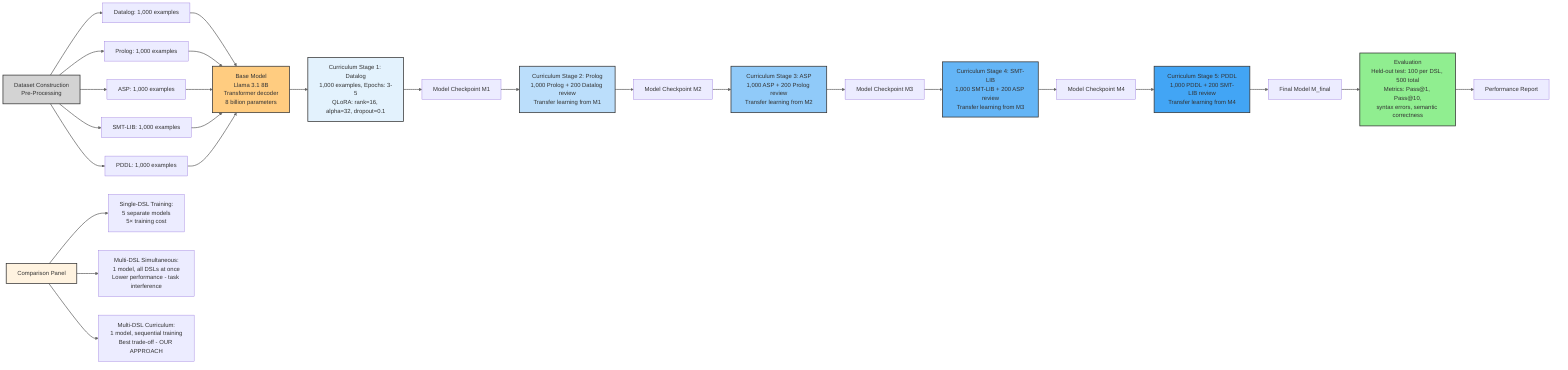 flowchart LR
    A[Dataset Construction<br/>Pre-Processing] --> A1[Datalog: 1,000 examples]
    A --> A2[Prolog: 1,000 examples]
    A --> A3[ASP: 1,000 examples]
    A --> A4[SMT-LIB: 1,000 examples]
    A --> A5[PDDL: 1,000 examples]

    A1 --> B[Base Model<br/>Llama 3.1 8B<br/>Transformer decoder<br/>8 billion parameters]
    A2 --> B
    A3 --> B
    A4 --> B
    A5 --> B

    B --> C1[Curriculum Stage 1: Datalog<br/>1,000 examples, Epochs: 3-5<br/>QLoRA: rank=16, alpha=32, dropout=0.1]
    C1 --> C2[Model Checkpoint M1]

    C2 --> D1[Curriculum Stage 2: Prolog<br/>1,000 Prolog + 200 Datalog review<br/>Transfer learning from M1]
    D1 --> D2[Model Checkpoint M2]

    D2 --> E1[Curriculum Stage 3: ASP<br/>1,000 ASP + 200 Prolog review<br/>Transfer learning from M2]
    E1 --> E2[Model Checkpoint M3]

    E2 --> F1[Curriculum Stage 4: SMT-LIB<br/>1,000 SMT-LIB + 200 ASP review<br/>Transfer learning from M3]
    F1 --> F2[Model Checkpoint M4]

    F2 --> G1[Curriculum Stage 5: PDDL<br/>1,000 PDDL + 200 SMT-LIB review<br/>Transfer learning from M4]
    G1 --> G2[Final Model M_final]

    G2 --> H[Evaluation<br/>Held-out test: 100 per DSL, 500 total<br/>Metrics: Pass@1, Pass@10,<br/>syntax errors, semantic correctness]

    H --> I[Performance Report]

    J[Comparison Panel] --> J1[Single-DSL Training:<br/>5 separate models<br/>5× training cost]
    J --> J2[Multi-DSL Simultaneous:<br/>1 model, all DSLs at once<br/>Lower performance - task interference]
    J --> J3[Multi-DSL Curriculum:<br/>1 model, sequential training<br/>Best trade-off - OUR APPROACH]

    style A fill:#D3D3D3,stroke:#333,stroke-width:2px
    style B fill:#FFCC80,stroke:#333,stroke-width:2px
    style C1 fill:#E3F2FD,stroke:#333,stroke-width:2px
    style D1 fill:#BBDEFB,stroke:#333,stroke-width:2px
    style E1 fill:#90CAF9,stroke:#333,stroke-width:2px
    style F1 fill:#64B5F6,stroke:#333,stroke-width:2px
    style G1 fill:#42A5F5,stroke:#333,stroke-width:2px
    style H fill:#90EE90,stroke:#333,stroke-width:2px
    style J fill:#FFF3E0,stroke:#333,stroke-width:2px

    linkStyle default stroke:#666,stroke-width:2px
